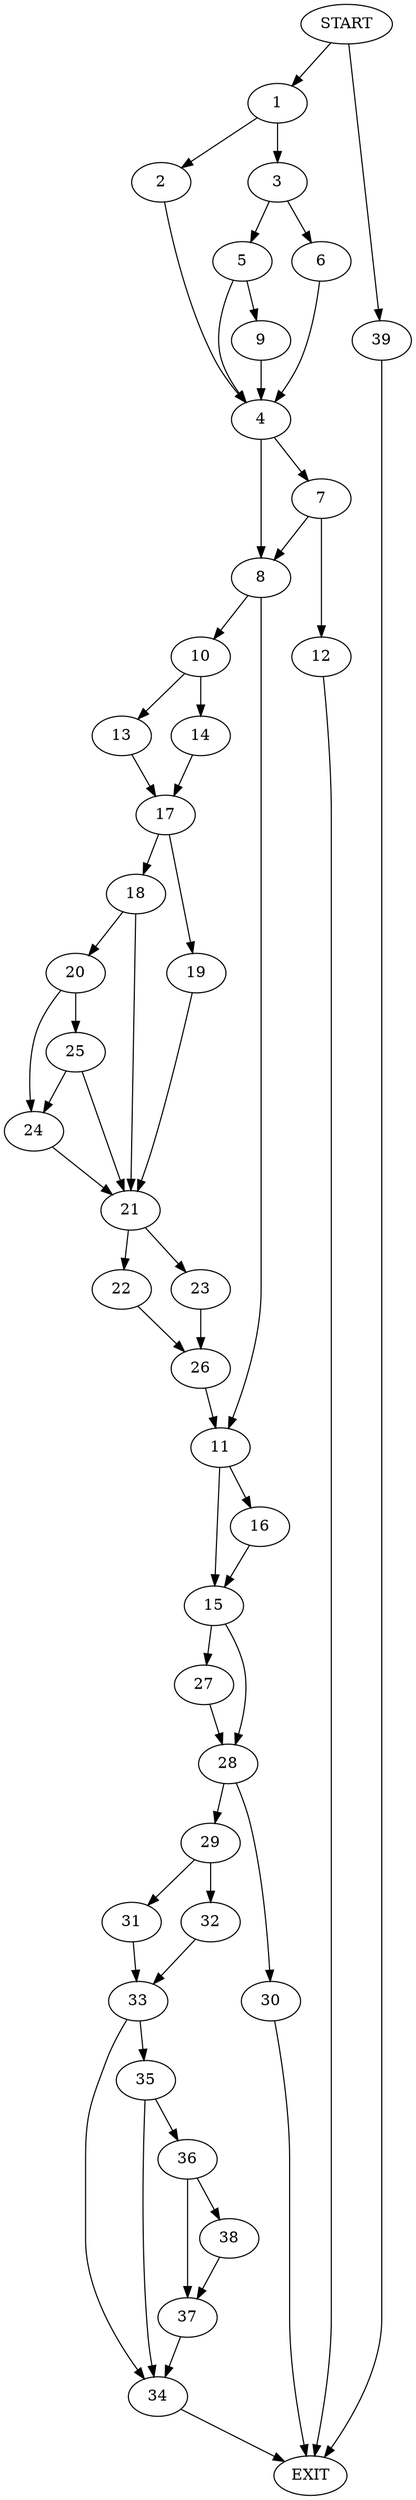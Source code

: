 digraph {
0 [label="START"]
40 [label="EXIT"]
0 -> 1
1 -> 2
1 -> 3
2 -> 4
3 -> 5
3 -> 6
4 -> 7
4 -> 8
5 -> 9
5 -> 4
6 -> 4
9 -> 4
8 -> 10
8 -> 11
7 -> 12
7 -> 8
12 -> 40
10 -> 13
10 -> 14
11 -> 15
11 -> 16
14 -> 17
13 -> 17
17 -> 18
17 -> 19
18 -> 20
18 -> 21
19 -> 21
21 -> 22
21 -> 23
20 -> 24
20 -> 25
25 -> 24
25 -> 21
24 -> 21
22 -> 26
23 -> 26
26 -> 11
15 -> 27
15 -> 28
16 -> 15
27 -> 28
28 -> 29
28 -> 30
30 -> 40
29 -> 31
29 -> 32
31 -> 33
32 -> 33
33 -> 34
33 -> 35
34 -> 40
35 -> 36
35 -> 34
36 -> 37
36 -> 38
38 -> 37
37 -> 34
0 -> 39
39 -> 40
}
